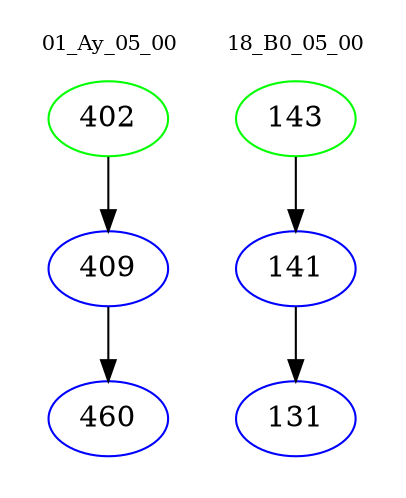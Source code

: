 digraph{
subgraph cluster_0 {
color = white
label = "01_Ay_05_00";
fontsize=10;
T0_402 [label="402", color="green"]
T0_402 -> T0_409 [color="black"]
T0_409 [label="409", color="blue"]
T0_409 -> T0_460 [color="black"]
T0_460 [label="460", color="blue"]
}
subgraph cluster_1 {
color = white
label = "18_B0_05_00";
fontsize=10;
T1_143 [label="143", color="green"]
T1_143 -> T1_141 [color="black"]
T1_141 [label="141", color="blue"]
T1_141 -> T1_131 [color="black"]
T1_131 [label="131", color="blue"]
}
}
